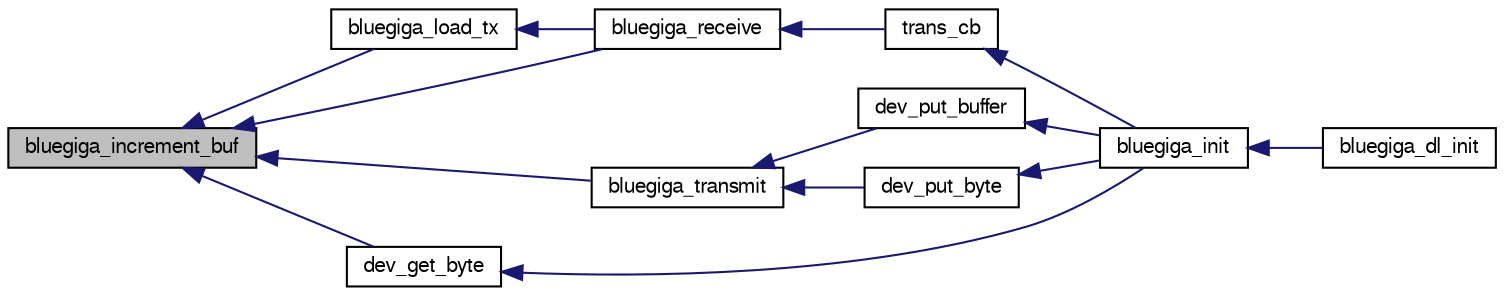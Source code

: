 digraph "bluegiga_increment_buf"
{
  edge [fontname="FreeSans",fontsize="10",labelfontname="FreeSans",labelfontsize="10"];
  node [fontname="FreeSans",fontsize="10",shape=record];
  rankdir="LR";
  Node1 [label="bluegiga_increment_buf",height=0.2,width=0.4,color="black", fillcolor="grey75", style="filled", fontcolor="black"];
  Node1 -> Node2 [dir="back",color="midnightblue",fontsize="10",style="solid",fontname="FreeSans"];
  Node2 [label="bluegiga_load_tx",height=0.2,width=0.4,color="black", fillcolor="white", style="filled",URL="$bluegiga_8c.html#a95be3ef04141e5037bfd21e88d87d3ef"];
  Node2 -> Node3 [dir="back",color="midnightblue",fontsize="10",style="solid",fontname="FreeSans"];
  Node3 [label="bluegiga_receive",height=0.2,width=0.4,color="black", fillcolor="white", style="filled",URL="$bluegiga_8c.html#a50a0f979fdb5e8cb70090c6de5f203ac"];
  Node3 -> Node4 [dir="back",color="midnightblue",fontsize="10",style="solid",fontname="FreeSans"];
  Node4 [label="trans_cb",height=0.2,width=0.4,color="black", fillcolor="white", style="filled",URL="$bluegiga_8c.html#a81dec5456e47bf1870486a85600c7e1c"];
  Node4 -> Node5 [dir="back",color="midnightblue",fontsize="10",style="solid",fontname="FreeSans"];
  Node5 [label="bluegiga_init",height=0.2,width=0.4,color="black", fillcolor="white", style="filled",URL="$bluegiga_8h.html#ac8a60ccee96fbe718a27b6194f3f14e0"];
  Node5 -> Node6 [dir="back",color="midnightblue",fontsize="10",style="solid",fontname="FreeSans"];
  Node6 [label="bluegiga_dl_init",height=0.2,width=0.4,color="black", fillcolor="white", style="filled",URL="$bluegiga__dl_8h.html#aeb085a7388c7ffe56ac4834ff104fb33",tooltip="Init function. "];
  Node1 -> Node3 [dir="back",color="midnightblue",fontsize="10",style="solid",fontname="FreeSans"];
  Node1 -> Node7 [dir="back",color="midnightblue",fontsize="10",style="solid",fontname="FreeSans"];
  Node7 [label="bluegiga_transmit",height=0.2,width=0.4,color="black", fillcolor="white", style="filled",URL="$bluegiga_8c.html#abe358f767725314dab7b28a59e51989c"];
  Node7 -> Node8 [dir="back",color="midnightblue",fontsize="10",style="solid",fontname="FreeSans"];
  Node8 [label="dev_put_buffer",height=0.2,width=0.4,color="black", fillcolor="white", style="filled",URL="$bluegiga_8c.html#a44add6bb2cff1278a1da37ac9472d591"];
  Node8 -> Node5 [dir="back",color="midnightblue",fontsize="10",style="solid",fontname="FreeSans"];
  Node7 -> Node9 [dir="back",color="midnightblue",fontsize="10",style="solid",fontname="FreeSans"];
  Node9 [label="dev_put_byte",height=0.2,width=0.4,color="black", fillcolor="white", style="filled",URL="$bluegiga_8c.html#a13052301335c3989051f9d805f5a76e5"];
  Node9 -> Node5 [dir="back",color="midnightblue",fontsize="10",style="solid",fontname="FreeSans"];
  Node1 -> Node10 [dir="back",color="midnightblue",fontsize="10",style="solid",fontname="FreeSans"];
  Node10 [label="dev_get_byte",height=0.2,width=0.4,color="black", fillcolor="white", style="filled",URL="$bluegiga_8c.html#a243da754633510e42d0762bd0eb2eca9"];
  Node10 -> Node5 [dir="back",color="midnightblue",fontsize="10",style="solid",fontname="FreeSans"];
}
